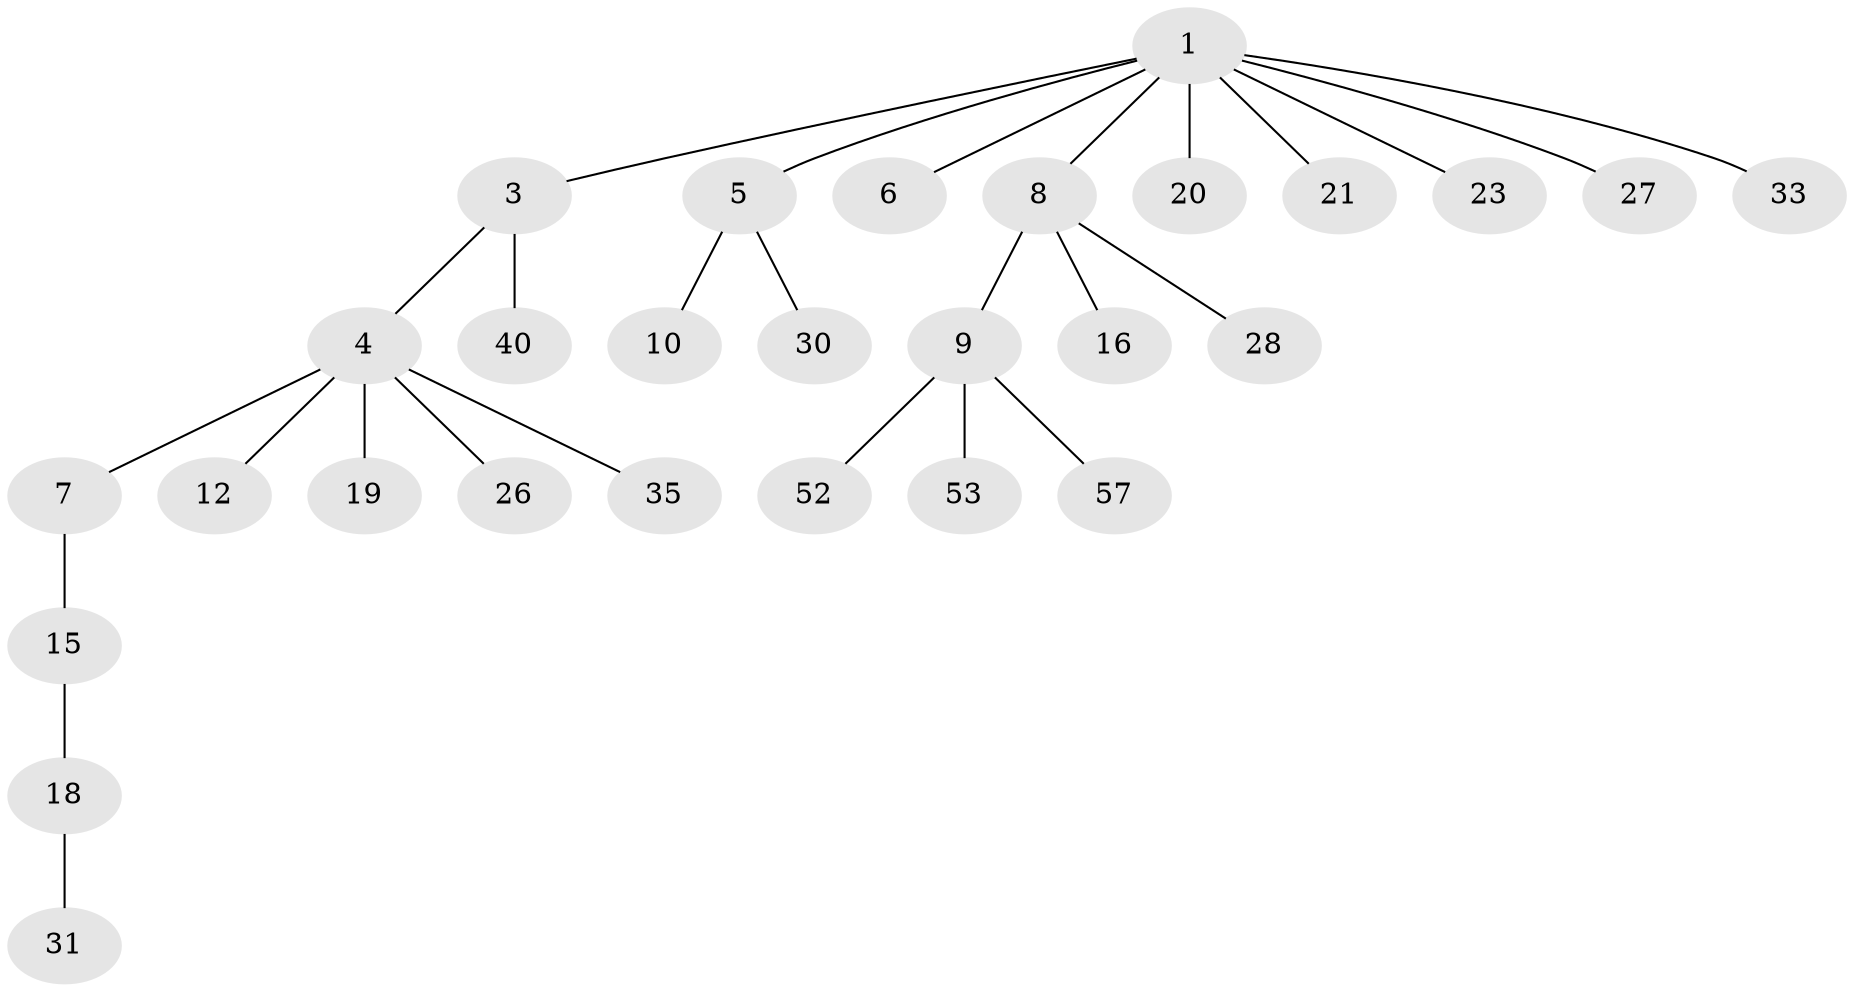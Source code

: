 // original degree distribution, {6: 0.03508771929824561, 5: 0.017543859649122806, 4: 0.07017543859649122, 7: 0.017543859649122806, 3: 0.08771929824561403, 1: 0.543859649122807, 2: 0.22807017543859648}
// Generated by graph-tools (version 1.1) at 2025/15/03/09/25 04:15:23]
// undirected, 28 vertices, 27 edges
graph export_dot {
graph [start="1"]
  node [color=gray90,style=filled];
  1 [super="+2"];
  3 [super="+32"];
  4 [super="+11"];
  5;
  6;
  7 [super="+55+22"];
  8 [super="+42+44+25"];
  9 [super="+37+14+43"];
  10;
  12 [super="+13"];
  15 [super="+34+50"];
  16 [super="+17"];
  18 [super="+29"];
  19;
  20;
  21;
  23;
  26;
  27 [super="+39"];
  28 [super="+48+36"];
  30;
  31 [super="+51"];
  33;
  35 [super="+41"];
  40 [super="+56"];
  52;
  53;
  57;
  1 -- 3;
  1 -- 8;
  1 -- 20;
  1 -- 21;
  1 -- 23;
  1 -- 33;
  1 -- 5;
  1 -- 6;
  1 -- 27;
  3 -- 4;
  3 -- 40;
  4 -- 7;
  4 -- 12;
  4 -- 19;
  4 -- 26;
  4 -- 35;
  5 -- 10;
  5 -- 30;
  7 -- 15;
  8 -- 9;
  8 -- 16;
  8 -- 28;
  9 -- 52;
  9 -- 57;
  9 -- 53;
  15 -- 18;
  18 -- 31;
}
